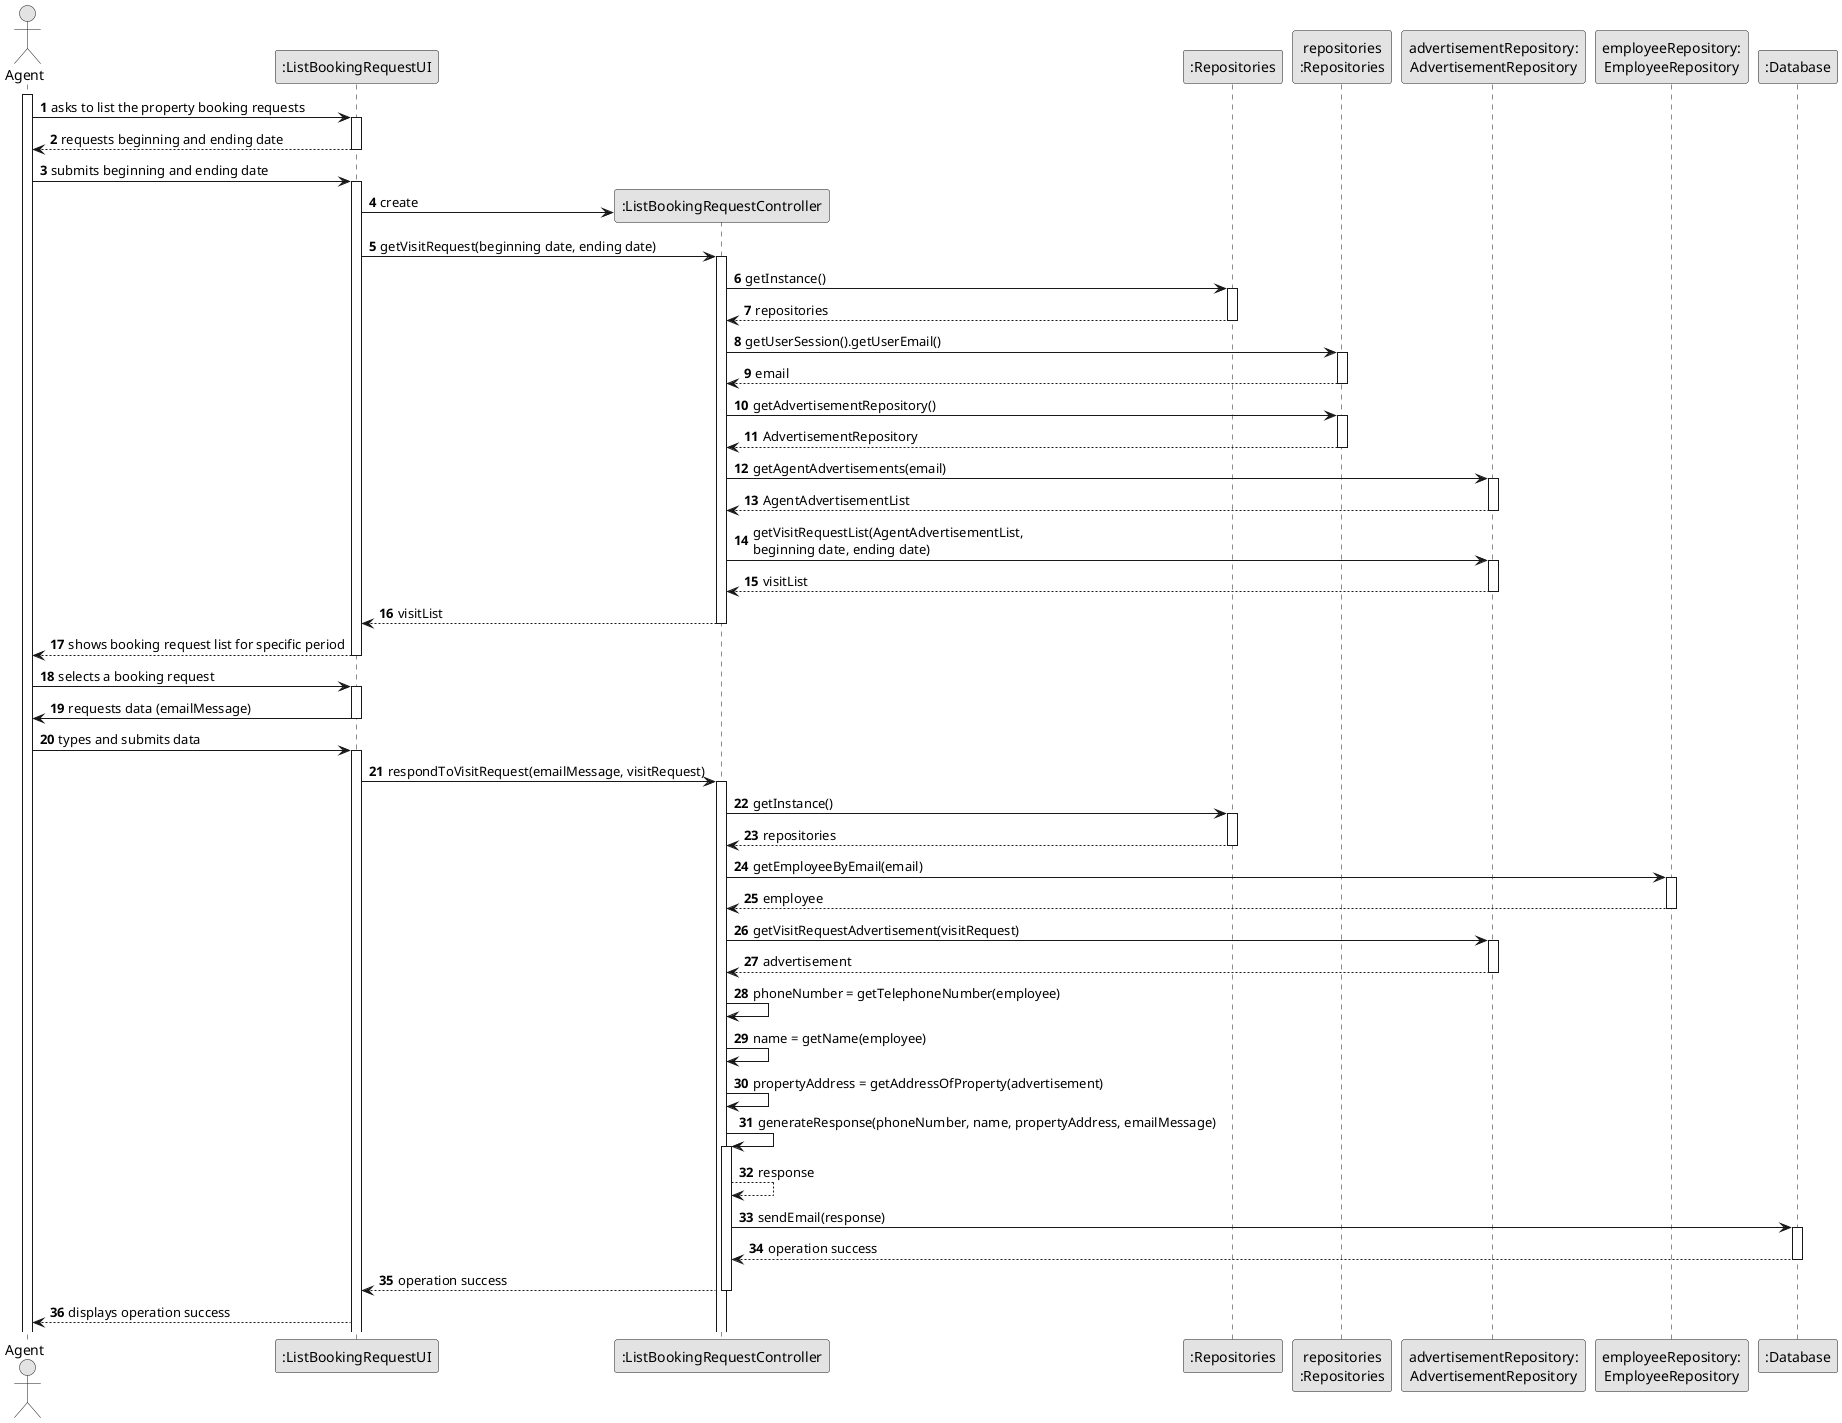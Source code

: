 @startuml
skinparam monochrome true
skinparam packageStyle rectangle
skinparam shadowing false

autonumber

'hide footbox
actor "Agent" as User
participant ":ListBookingRequestUI" as UI
participant ":ListBookingRequestController" as Controller
participant ":Repositories" as Repositories
participant "repositories\n:Repositories" as repositories
participant "advertisementRepository:\nAdvertisementRepository" as AdvRep
participant "employeeRepository:\nEmployeeRepository" as EmpRep
participant ":Database" as Data



activate User

    User -> UI : asks to list the property booking requests
    activate UI

        UI --> User : requests beginning and ending date
    deactivate UI

    User -> UI : submits beginning and ending date
    activate UI

    UI -> Controller ** : create

    UI -> Controller : getVisitRequest(beginning date, ending date)
    activate Controller

    Controller -> Repositories:getInstance()
                    activate Repositories

    Repositories--> Controller: repositories
    deactivate Repositories

    Controller -> repositories : getUserSession().getUserEmail()
    activate repositories

    repositories --> Controller : email
    deactivate repositories

    Controller -> repositories : getAdvertisementRepository()
    activate repositories

    repositories --> Controller : AdvertisementRepository
    deactivate repositories

    Controller -> AdvRep : getAgentAdvertisements(email)
    activate AdvRep

    AdvRep --> Controller : AgentAdvertisementList
    deactivate AdvRep

    Controller -> AdvRep : getVisitRequestList(AgentAdvertisementList,\nbeginning date, ending date)
    activate AdvRep

    AdvRep --> Controller : visitList
    deactivate AdvRep

    Controller --> UI : visitList
    deactivate Controller

        UI --> User: shows booking request list for specific period
    deactivate UI
    
     User -> UI : selects a booking request
        activate UI
    
        UI ->  User : requests data (emailMessage)
        deactivate UI
    
         User -> UI : types and submits data
        activate UI

        UI -> Controller : respondToVisitRequest(emailMessage, visitRequest)
        activate Controller

        Controller -> Repositories:getInstance()
                            activate Repositories

            Repositories--> Controller: repositories
            deactivate Repositories

        Controller -> EmpRep : getEmployeeByEmail(email)
        activate EmpRep

        EmpRep --> Controller : employee
        deactivate EmpRep

        Controller -> AdvRep : getVisitRequestAdvertisement(visitRequest)
        activate AdvRep

        AdvRep --> Controller : advertisement
        deactivate

        Controller -> Controller : phoneNumber = getTelephoneNumber(employee)

        Controller -> Controller : name = getName(employee)

        Controller -> Controller : propertyAddress = getAddressOfProperty(advertisement)

        Controller -> Controller : generateResponse(phoneNumber, name, propertyAddress, emailMessage)
        activate Controller

        Controller --> Controller : response

        Controller -> Data : sendEmail(response)
        activate Data

        Data --> Controller : operation success
        deactivate Data

        Controller --> UI : operation success
        deactivate Controller

        UI -->  User : displays operation success

@enduml
